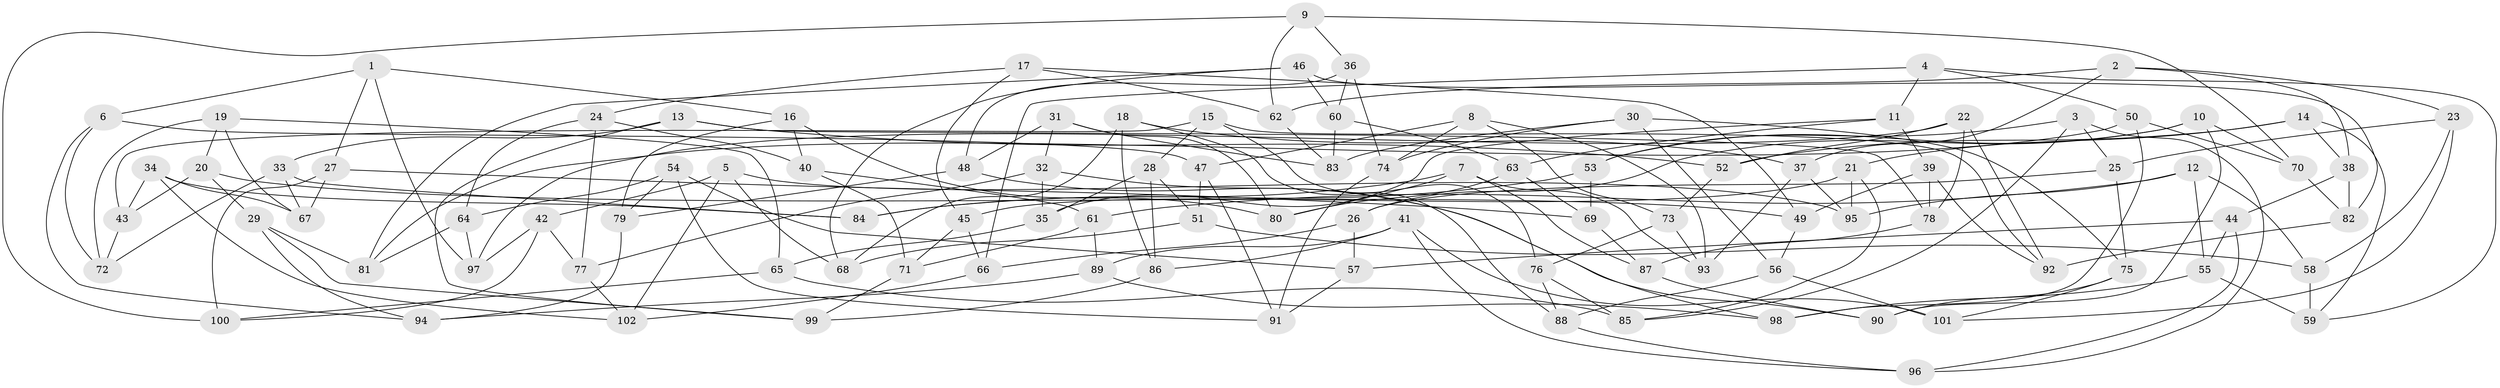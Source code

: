 // Generated by graph-tools (version 1.1) at 2025/16/03/09/25 04:16:37]
// undirected, 102 vertices, 204 edges
graph export_dot {
graph [start="1"]
  node [color=gray90,style=filled];
  1;
  2;
  3;
  4;
  5;
  6;
  7;
  8;
  9;
  10;
  11;
  12;
  13;
  14;
  15;
  16;
  17;
  18;
  19;
  20;
  21;
  22;
  23;
  24;
  25;
  26;
  27;
  28;
  29;
  30;
  31;
  32;
  33;
  34;
  35;
  36;
  37;
  38;
  39;
  40;
  41;
  42;
  43;
  44;
  45;
  46;
  47;
  48;
  49;
  50;
  51;
  52;
  53;
  54;
  55;
  56;
  57;
  58;
  59;
  60;
  61;
  62;
  63;
  64;
  65;
  66;
  67;
  68;
  69;
  70;
  71;
  72;
  73;
  74;
  75;
  76;
  77;
  78;
  79;
  80;
  81;
  82;
  83;
  84;
  85;
  86;
  87;
  88;
  89;
  90;
  91;
  92;
  93;
  94;
  95;
  96;
  97;
  98;
  99;
  100;
  101;
  102;
  1 -- 27;
  1 -- 16;
  1 -- 97;
  1 -- 6;
  2 -- 37;
  2 -- 38;
  2 -- 23;
  2 -- 62;
  3 -- 25;
  3 -- 53;
  3 -- 96;
  3 -- 85;
  4 -- 11;
  4 -- 59;
  4 -- 50;
  4 -- 66;
  5 -- 68;
  5 -- 95;
  5 -- 42;
  5 -- 102;
  6 -- 47;
  6 -- 94;
  6 -- 72;
  7 -- 93;
  7 -- 84;
  7 -- 80;
  7 -- 87;
  8 -- 47;
  8 -- 93;
  8 -- 73;
  8 -- 74;
  9 -- 70;
  9 -- 100;
  9 -- 36;
  9 -- 62;
  10 -- 26;
  10 -- 70;
  10 -- 53;
  10 -- 90;
  11 -- 35;
  11 -- 39;
  11 -- 63;
  12 -- 95;
  12 -- 55;
  12 -- 61;
  12 -- 58;
  13 -- 52;
  13 -- 78;
  13 -- 99;
  13 -- 33;
  14 -- 38;
  14 -- 21;
  14 -- 59;
  14 -- 52;
  15 -- 76;
  15 -- 28;
  15 -- 92;
  15 -- 43;
  16 -- 80;
  16 -- 40;
  16 -- 79;
  17 -- 49;
  17 -- 62;
  17 -- 24;
  17 -- 45;
  18 -- 68;
  18 -- 88;
  18 -- 86;
  18 -- 37;
  19 -- 65;
  19 -- 67;
  19 -- 20;
  19 -- 72;
  20 -- 29;
  20 -- 43;
  20 -- 49;
  21 -- 85;
  21 -- 95;
  21 -- 45;
  22 -- 92;
  22 -- 97;
  22 -- 52;
  22 -- 78;
  23 -- 25;
  23 -- 101;
  23 -- 58;
  24 -- 64;
  24 -- 77;
  24 -- 40;
  25 -- 75;
  25 -- 26;
  26 -- 66;
  26 -- 57;
  27 -- 100;
  27 -- 67;
  27 -- 69;
  28 -- 35;
  28 -- 51;
  28 -- 86;
  29 -- 94;
  29 -- 81;
  29 -- 99;
  30 -- 56;
  30 -- 83;
  30 -- 75;
  30 -- 74;
  31 -- 80;
  31 -- 83;
  31 -- 48;
  31 -- 32;
  32 -- 35;
  32 -- 77;
  32 -- 98;
  33 -- 84;
  33 -- 72;
  33 -- 67;
  34 -- 102;
  34 -- 67;
  34 -- 84;
  34 -- 43;
  35 -- 65;
  36 -- 48;
  36 -- 60;
  36 -- 74;
  37 -- 93;
  37 -- 95;
  38 -- 82;
  38 -- 44;
  39 -- 49;
  39 -- 92;
  39 -- 78;
  40 -- 61;
  40 -- 71;
  41 -- 86;
  41 -- 89;
  41 -- 101;
  41 -- 96;
  42 -- 97;
  42 -- 100;
  42 -- 77;
  43 -- 72;
  44 -- 96;
  44 -- 57;
  44 -- 55;
  45 -- 71;
  45 -- 66;
  46 -- 60;
  46 -- 68;
  46 -- 82;
  46 -- 81;
  47 -- 91;
  47 -- 51;
  48 -- 79;
  48 -- 90;
  49 -- 56;
  50 -- 81;
  50 -- 98;
  50 -- 70;
  51 -- 58;
  51 -- 68;
  52 -- 73;
  53 -- 69;
  53 -- 84;
  54 -- 64;
  54 -- 57;
  54 -- 79;
  54 -- 91;
  55 -- 98;
  55 -- 59;
  56 -- 101;
  56 -- 88;
  57 -- 91;
  58 -- 59;
  60 -- 63;
  60 -- 83;
  61 -- 89;
  61 -- 71;
  62 -- 83;
  63 -- 80;
  63 -- 69;
  64 -- 97;
  64 -- 81;
  65 -- 100;
  65 -- 85;
  66 -- 102;
  69 -- 87;
  70 -- 82;
  71 -- 99;
  73 -- 93;
  73 -- 76;
  74 -- 91;
  75 -- 90;
  75 -- 101;
  76 -- 88;
  76 -- 85;
  77 -- 102;
  78 -- 87;
  79 -- 94;
  82 -- 92;
  86 -- 99;
  87 -- 90;
  88 -- 96;
  89 -- 98;
  89 -- 94;
}
